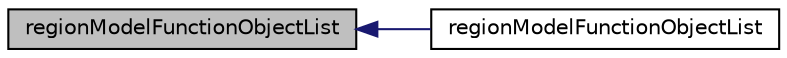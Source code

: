 digraph "regionModelFunctionObjectList"
{
  bgcolor="transparent";
  edge [fontname="Helvetica",fontsize="10",labelfontname="Helvetica",labelfontsize="10"];
  node [fontname="Helvetica",fontsize="10",shape=record];
  rankdir="LR";
  Node1 [label="regionModelFunctionObjectList",height=0.2,width=0.4,color="black", fillcolor="grey75", style="filled", fontcolor="black"];
  Node1 -> Node2 [dir="back",color="midnightblue",fontsize="10",style="solid",fontname="Helvetica"];
  Node2 [label="regionModelFunctionObjectList",height=0.2,width=0.4,color="black",URL="$a02199.html#aef7d24204fcca30d2a86bbc241823645",tooltip="Construct from mesh. "];
}
